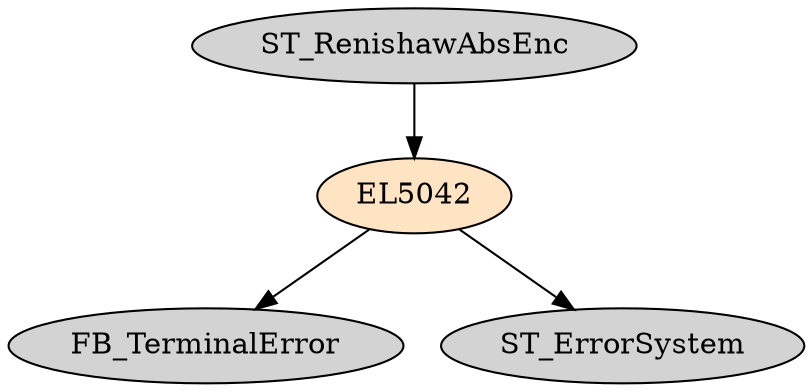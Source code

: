 digraph EL5042 {
     node [style=filled]
    EL5042 [fillcolor = bisque];
    EL5042 -> FB_TerminalError;
    EL5042 -> ST_ErrorSystem;
    ST_RenishawAbsEnc -> EL5042;
}
